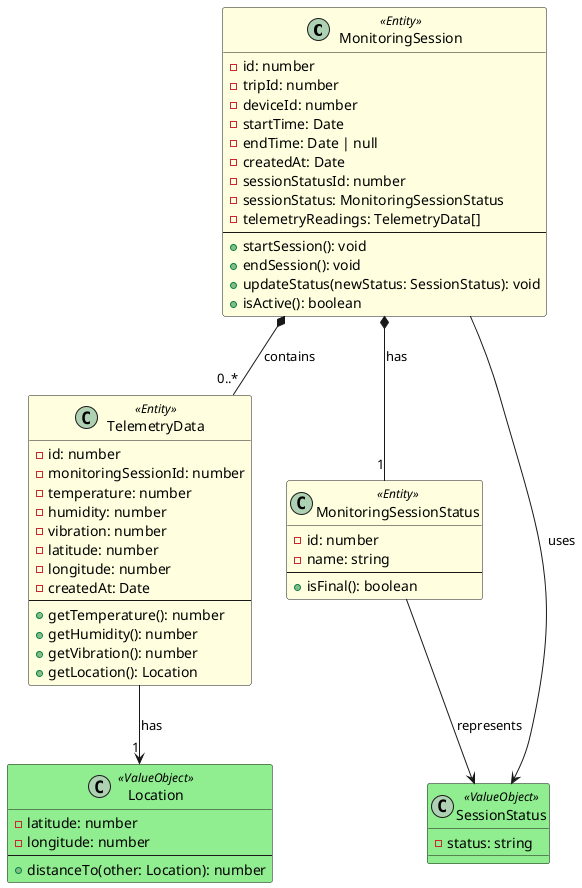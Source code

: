 @startuml Real-Time-Monitoring-WebApp-Domain-Classes

' ========================
' Stereotypes colors
' ========================
skinparam class {
    BackgroundColor<<Entity>> LightYellow
    BackgroundColor<<ValueObject>> LightGreen
    BackgroundColor<<Enum>> Wheat
}

' ========================
' Entities
' ========================
class MonitoringSession <<Entity>> {
  - id: number
  - tripId: number
  - deviceId: number
  - startTime: Date
  - endTime: Date | null
  - createdAt: Date
  - sessionStatusId: number
  - sessionStatus: MonitoringSessionStatus
  - telemetryReadings: TelemetryData[]
  --
  + startSession(): void
  + endSession(): void
  + updateStatus(newStatus: SessionStatus): void
  + isActive(): boolean
}

class TelemetryData <<Entity>> {
  - id: number
  - monitoringSessionId: number
  - temperature: number
  - humidity: number
  - vibration: number
  - latitude: number
  - longitude: number
  - createdAt: Date
  --
  + getTemperature(): number
  + getHumidity(): number
  + getVibration(): number
  + getLocation(): Location
}

class MonitoringSessionStatus <<Entity>> {
  - id: number
  - name: string
  --
  + isFinal(): boolean
}

' ========================
' Value Objects
' ========================
class Location <<ValueObject>> {
  - latitude: number
  - longitude: number
  --
  + distanceTo(other: Location): number
}

class SessionStatus <<ValueObject>> {
  - status: string
}

' ========================
' Relationships
' ========================
MonitoringSession *-- "1" MonitoringSessionStatus : has
MonitoringSession *-- "0..*" TelemetryData : contains
MonitoringSession --> SessionStatus : uses

TelemetryData --> "1" Location : has

MonitoringSessionStatus --> SessionStatus : represents

@enduml
